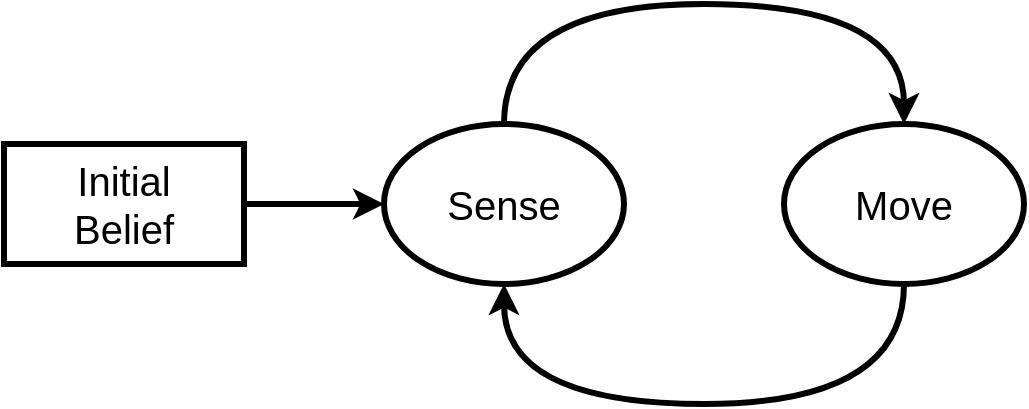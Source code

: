 <mxfile version="15.8.9" type="device"><diagram id="V8202ESvGlkfkFECJv9O" name="Page-1"><mxGraphModel dx="918" dy="491" grid="1" gridSize="10" guides="1" tooltips="1" connect="1" arrows="1" fold="1" page="1" pageScale="1" pageWidth="827" pageHeight="1169" math="0" shadow="0"><root><mxCell id="0"/><mxCell id="1" parent="0"/><mxCell id="-tfyQ9peph8ZXEl6jwVS-1" value="" style="endArrow=classic;html=1;rounded=0;strokeWidth=3;exitX=1;exitY=0.5;exitDx=0;exitDy=0;entryX=0;entryY=0.5;entryDx=0;entryDy=0;" edge="1" parent="1" source="-tfyQ9peph8ZXEl6jwVS-9" target="-tfyQ9peph8ZXEl6jwVS-2"><mxGeometry width="50" height="50" relative="1" as="geometry"><mxPoint x="250" y="380" as="sourcePoint"/><mxPoint x="330" y="380" as="targetPoint"/></mxGeometry></mxCell><mxCell id="-tfyQ9peph8ZXEl6jwVS-2" value="&lt;font style=&quot;font-size: 20px&quot;&gt;Sense&lt;/font&gt;" style="ellipse;whiteSpace=wrap;html=1;strokeWidth=3;" vertex="1" parent="1"><mxGeometry x="330" y="520" width="120" height="80" as="geometry"/></mxCell><mxCell id="-tfyQ9peph8ZXEl6jwVS-3" value="&lt;font style=&quot;font-size: 20px&quot;&gt;Move&lt;/font&gt;" style="ellipse;whiteSpace=wrap;html=1;strokeWidth=3;" vertex="1" parent="1"><mxGeometry x="530" y="520" width="120" height="80" as="geometry"/></mxCell><mxCell id="-tfyQ9peph8ZXEl6jwVS-6" value="" style="curved=1;endArrow=classic;html=1;rounded=0;fontSize=20;entryX=0.5;entryY=0;entryDx=0;entryDy=0;exitX=0.5;exitY=0;exitDx=0;exitDy=0;strokeWidth=3;" edge="1" parent="1" source="-tfyQ9peph8ZXEl6jwVS-2" target="-tfyQ9peph8ZXEl6jwVS-3"><mxGeometry width="50" height="50" relative="1" as="geometry"><mxPoint x="440" y="450" as="sourcePoint"/><mxPoint x="490" y="400" as="targetPoint"/><Array as="points"><mxPoint x="390" y="460"/><mxPoint x="590" y="460"/></Array></mxGeometry></mxCell><mxCell id="-tfyQ9peph8ZXEl6jwVS-8" value="" style="curved=1;endArrow=classic;html=1;rounded=0;fontSize=20;entryX=0.5;entryY=1;entryDx=0;entryDy=0;exitX=0.5;exitY=1;exitDx=0;exitDy=0;strokeWidth=3;" edge="1" parent="1" source="-tfyQ9peph8ZXEl6jwVS-3" target="-tfyQ9peph8ZXEl6jwVS-2"><mxGeometry width="50" height="50" relative="1" as="geometry"><mxPoint x="540" y="710" as="sourcePoint"/><mxPoint x="590" y="660" as="targetPoint"/><Array as="points"><mxPoint x="590" y="660"/><mxPoint x="390" y="660"/></Array></mxGeometry></mxCell><mxCell id="-tfyQ9peph8ZXEl6jwVS-9" value="Initial&lt;br&gt;Belief" style="rounded=0;whiteSpace=wrap;html=1;fontSize=20;strokeWidth=3;" vertex="1" parent="1"><mxGeometry x="140" y="530" width="120" height="60" as="geometry"/></mxCell></root></mxGraphModel></diagram></mxfile>